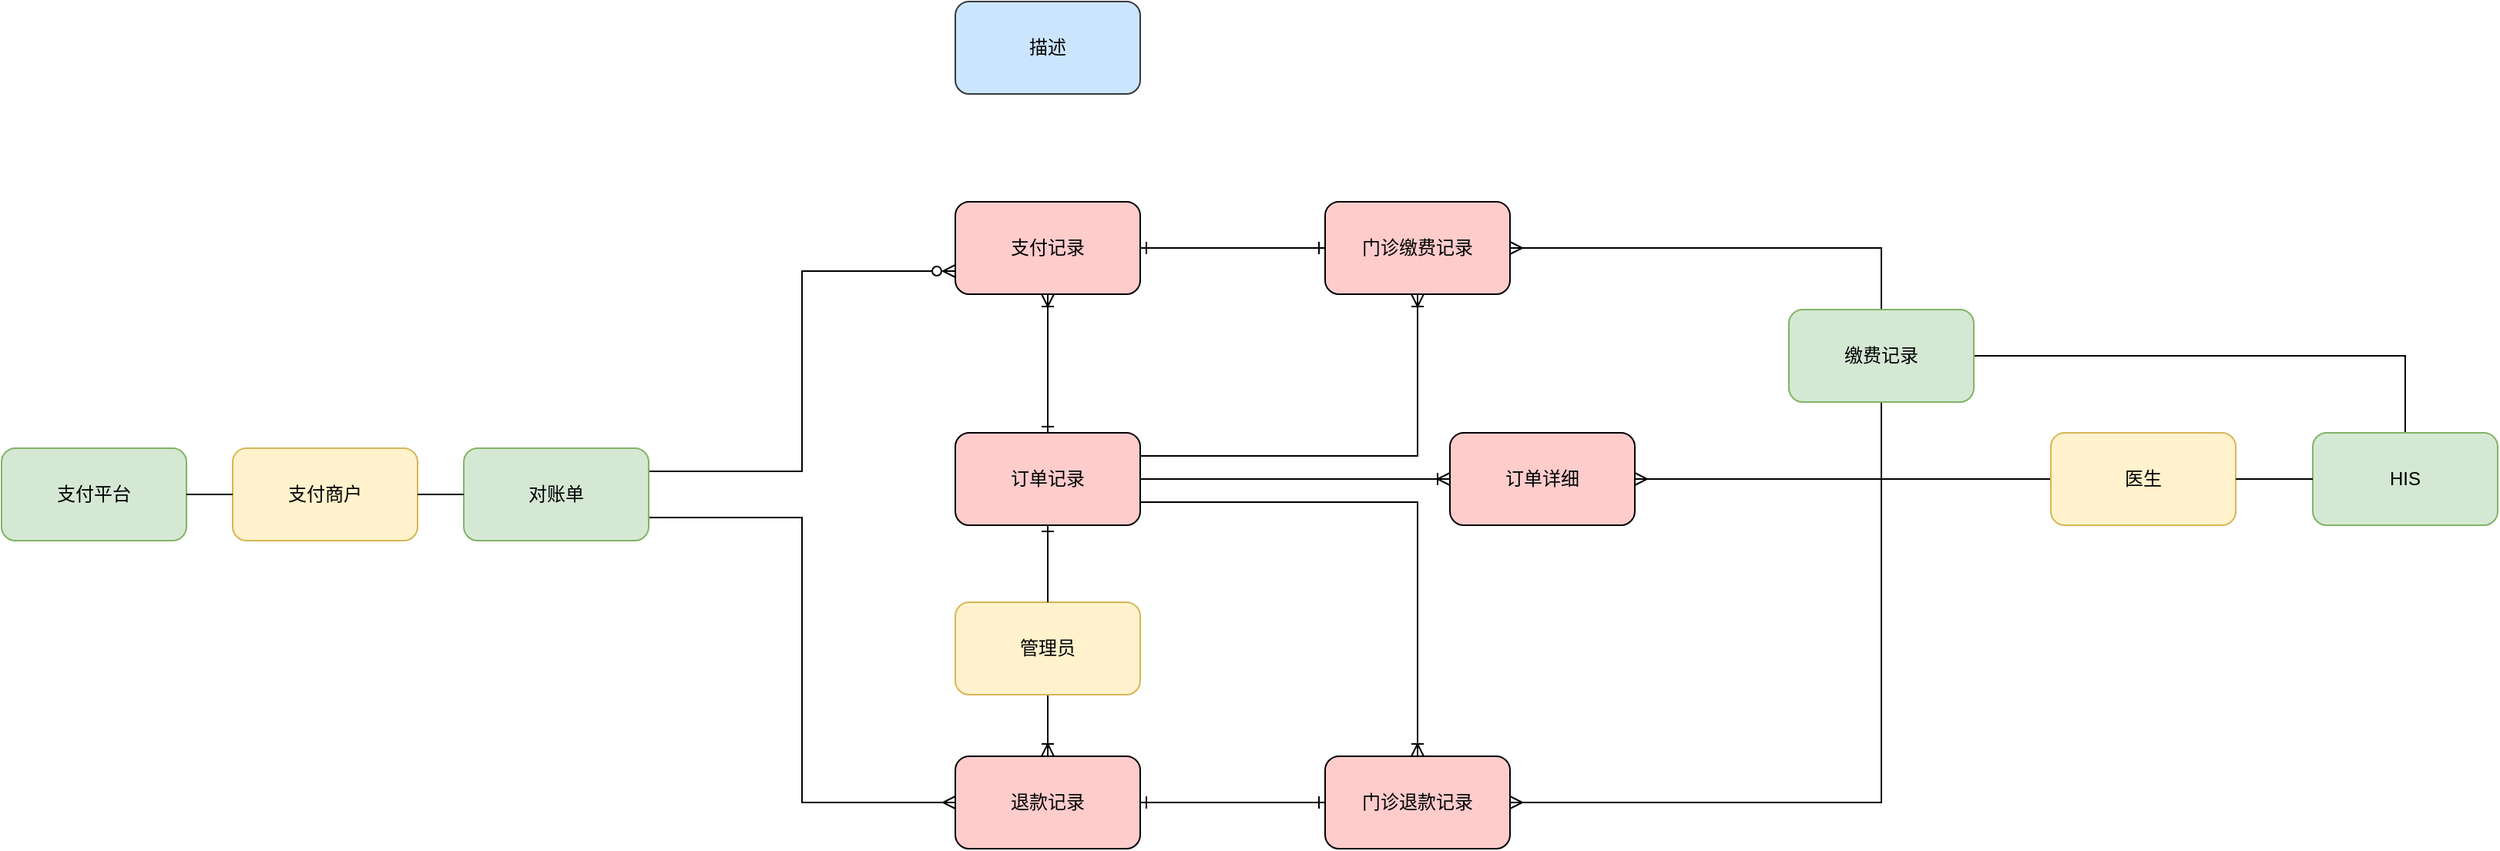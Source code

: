 <mxfile version="18.2.0" type="github">
  <diagram id="KhJ2P2RWVF0fFu3-0xIE" name="第 1 页">
    <mxGraphModel dx="2233" dy="755" grid="1" gridSize="10" guides="1" tooltips="1" connect="1" arrows="1" fold="1" page="1" pageScale="1" pageWidth="827" pageHeight="1169" math="0" shadow="0">
      <root>
        <mxCell id="0" />
        <mxCell id="1" parent="0" />
        <mxCell id="GARxsetZ7foCLUvqXNxQ-3" value="" style="edgeStyle=orthogonalEdgeStyle;rounded=0;orthogonalLoop=1;jettySize=auto;html=1;endArrow=ERoneToMany;endFill=0;" edge="1" parent="1" source="GARxsetZ7foCLUvqXNxQ-1" target="GARxsetZ7foCLUvqXNxQ-12">
          <mxGeometry relative="1" as="geometry">
            <mxPoint x="239" y="320" as="targetPoint" />
          </mxGeometry>
        </mxCell>
        <mxCell id="GARxsetZ7foCLUvqXNxQ-5" style="edgeStyle=orthogonalEdgeStyle;rounded=0;orthogonalLoop=1;jettySize=auto;html=1;exitX=0.5;exitY=0;exitDx=0;exitDy=0;endArrow=ERoneToMany;endFill=0;startArrow=ERone;startFill=0;" edge="1" parent="1" source="GARxsetZ7foCLUvqXNxQ-1" target="GARxsetZ7foCLUvqXNxQ-4">
          <mxGeometry relative="1" as="geometry" />
        </mxCell>
        <mxCell id="GARxsetZ7foCLUvqXNxQ-7" style="edgeStyle=orthogonalEdgeStyle;rounded=0;orthogonalLoop=1;jettySize=auto;html=1;exitX=0.5;exitY=1;exitDx=0;exitDy=0;endArrow=ERoneToMany;endFill=0;startArrow=none;startFill=0;" edge="1" parent="1" source="GARxsetZ7foCLUvqXNxQ-32" target="GARxsetZ7foCLUvqXNxQ-6">
          <mxGeometry relative="1" as="geometry" />
        </mxCell>
        <mxCell id="GARxsetZ7foCLUvqXNxQ-9" value="" style="edgeStyle=orthogonalEdgeStyle;rounded=0;orthogonalLoop=1;jettySize=auto;html=1;endArrow=ERoneToMany;endFill=0;exitX=1;exitY=0.25;exitDx=0;exitDy=0;" edge="1" parent="1" source="GARxsetZ7foCLUvqXNxQ-1" target="GARxsetZ7foCLUvqXNxQ-8">
          <mxGeometry relative="1" as="geometry" />
        </mxCell>
        <mxCell id="GARxsetZ7foCLUvqXNxQ-11" value="" style="edgeStyle=orthogonalEdgeStyle;rounded=0;orthogonalLoop=1;jettySize=auto;html=1;endArrow=ERoneToMany;endFill=0;exitX=1;exitY=0.75;exitDx=0;exitDy=0;" edge="1" parent="1" source="GARxsetZ7foCLUvqXNxQ-1" target="GARxsetZ7foCLUvqXNxQ-10">
          <mxGeometry relative="1" as="geometry" />
        </mxCell>
        <mxCell id="GARxsetZ7foCLUvqXNxQ-1" value="订单记录" style="rounded=1;whiteSpace=wrap;html=1;fillColor=#FFCCCC;" vertex="1" parent="1">
          <mxGeometry x="349" y="290" width="120" height="60" as="geometry" />
        </mxCell>
        <mxCell id="GARxsetZ7foCLUvqXNxQ-13" style="edgeStyle=orthogonalEdgeStyle;rounded=0;orthogonalLoop=1;jettySize=auto;html=1;exitX=1;exitY=0.5;exitDx=0;exitDy=0;endArrow=ERone;endFill=0;startArrow=ERone;startFill=0;" edge="1" parent="1" source="GARxsetZ7foCLUvqXNxQ-4" target="GARxsetZ7foCLUvqXNxQ-8">
          <mxGeometry relative="1" as="geometry" />
        </mxCell>
        <mxCell id="GARxsetZ7foCLUvqXNxQ-4" value="支付记录" style="rounded=1;whiteSpace=wrap;html=1;fillColor=#FFCCCC;" vertex="1" parent="1">
          <mxGeometry x="349" y="140" width="120" height="60" as="geometry" />
        </mxCell>
        <mxCell id="GARxsetZ7foCLUvqXNxQ-14" style="edgeStyle=orthogonalEdgeStyle;rounded=0;orthogonalLoop=1;jettySize=auto;html=1;exitX=1;exitY=0.5;exitDx=0;exitDy=0;entryX=0;entryY=0.5;entryDx=0;entryDy=0;startArrow=ERone;startFill=0;endArrow=ERone;endFill=0;" edge="1" parent="1" source="GARxsetZ7foCLUvqXNxQ-6" target="GARxsetZ7foCLUvqXNxQ-10">
          <mxGeometry relative="1" as="geometry" />
        </mxCell>
        <mxCell id="GARxsetZ7foCLUvqXNxQ-6" value="退款记录" style="rounded=1;whiteSpace=wrap;html=1;fillColor=#FFCCCC;" vertex="1" parent="1">
          <mxGeometry x="349" y="500" width="120" height="60" as="geometry" />
        </mxCell>
        <mxCell id="GARxsetZ7foCLUvqXNxQ-8" value="门诊缴费记录" style="whiteSpace=wrap;html=1;rounded=1;fillColor=#FFCCCC;" vertex="1" parent="1">
          <mxGeometry x="589" y="140" width="120" height="60" as="geometry" />
        </mxCell>
        <mxCell id="GARxsetZ7foCLUvqXNxQ-10" value="门诊退款记录" style="whiteSpace=wrap;html=1;rounded=1;fillColor=#FFCCCC;" vertex="1" parent="1">
          <mxGeometry x="589" y="500" width="120" height="60" as="geometry" />
        </mxCell>
        <mxCell id="GARxsetZ7foCLUvqXNxQ-12" value="订单详细" style="rounded=1;whiteSpace=wrap;html=1;fillColor=#FFCCCC;" vertex="1" parent="1">
          <mxGeometry x="670" y="290" width="120" height="60" as="geometry" />
        </mxCell>
        <mxCell id="GARxsetZ7foCLUvqXNxQ-22" style="edgeStyle=orthogonalEdgeStyle;rounded=0;orthogonalLoop=1;jettySize=auto;html=1;exitX=0;exitY=0.5;exitDx=0;exitDy=0;entryX=1;entryY=0.5;entryDx=0;entryDy=0;startArrow=none;startFill=0;endArrow=none;endFill=0;" edge="1" parent="1" source="GARxsetZ7foCLUvqXNxQ-23" target="GARxsetZ7foCLUvqXNxQ-12">
          <mxGeometry relative="1" as="geometry" />
        </mxCell>
        <mxCell id="GARxsetZ7foCLUvqXNxQ-28" style="edgeStyle=orthogonalEdgeStyle;rounded=0;orthogonalLoop=1;jettySize=auto;html=1;exitX=0.5;exitY=0;exitDx=0;exitDy=0;entryX=1;entryY=0.5;entryDx=0;entryDy=0;startArrow=none;startFill=0;endArrow=ERmany;endFill=0;" edge="1" parent="1" source="GARxsetZ7foCLUvqXNxQ-38" target="GARxsetZ7foCLUvqXNxQ-8">
          <mxGeometry relative="1" as="geometry" />
        </mxCell>
        <mxCell id="GARxsetZ7foCLUvqXNxQ-29" style="edgeStyle=orthogonalEdgeStyle;rounded=0;orthogonalLoop=1;jettySize=auto;html=1;exitX=0.5;exitY=1;exitDx=0;exitDy=0;entryX=1;entryY=0.5;entryDx=0;entryDy=0;startArrow=none;startFill=0;endArrow=ERmany;endFill=0;" edge="1" parent="1" source="GARxsetZ7foCLUvqXNxQ-38" target="GARxsetZ7foCLUvqXNxQ-10">
          <mxGeometry relative="1" as="geometry" />
        </mxCell>
        <mxCell id="GARxsetZ7foCLUvqXNxQ-39" style="edgeStyle=orthogonalEdgeStyle;rounded=0;orthogonalLoop=1;jettySize=auto;html=1;exitX=0.5;exitY=0;exitDx=0;exitDy=0;entryX=1;entryY=0.5;entryDx=0;entryDy=0;startArrow=none;startFill=0;endArrow=none;endFill=0;" edge="1" parent="1" source="GARxsetZ7foCLUvqXNxQ-15" target="GARxsetZ7foCLUvqXNxQ-38">
          <mxGeometry relative="1" as="geometry" />
        </mxCell>
        <mxCell id="GARxsetZ7foCLUvqXNxQ-15" value="HIS" style="rounded=1;whiteSpace=wrap;html=1;fillColor=#d5e8d4;strokeColor=#82b366;" vertex="1" parent="1">
          <mxGeometry x="1230" y="290" width="120" height="60" as="geometry" />
        </mxCell>
        <mxCell id="GARxsetZ7foCLUvqXNxQ-20" style="edgeStyle=orthogonalEdgeStyle;rounded=0;orthogonalLoop=1;jettySize=auto;html=1;exitX=1;exitY=0.75;exitDx=0;exitDy=0;entryX=0;entryY=0.5;entryDx=0;entryDy=0;startArrow=none;startFill=0;endArrow=ERmany;endFill=0;" edge="1" parent="1" source="GARxsetZ7foCLUvqXNxQ-30" target="GARxsetZ7foCLUvqXNxQ-6">
          <mxGeometry relative="1" as="geometry" />
        </mxCell>
        <mxCell id="GARxsetZ7foCLUvqXNxQ-16" value="支付平台" style="rounded=1;whiteSpace=wrap;html=1;fillColor=#d5e8d4;strokeColor=#82b366;" vertex="1" parent="1">
          <mxGeometry x="-270" y="300" width="120" height="60" as="geometry" />
        </mxCell>
        <mxCell id="GARxsetZ7foCLUvqXNxQ-19" style="edgeStyle=orthogonalEdgeStyle;rounded=0;orthogonalLoop=1;jettySize=auto;html=1;exitX=1;exitY=0.25;exitDx=0;exitDy=0;entryX=0;entryY=0.75;entryDx=0;entryDy=0;startArrow=none;startFill=0;endArrow=ERzeroToMany;endFill=0;" edge="1" parent="1" source="GARxsetZ7foCLUvqXNxQ-30" target="GARxsetZ7foCLUvqXNxQ-4">
          <mxGeometry relative="1" as="geometry" />
        </mxCell>
        <mxCell id="GARxsetZ7foCLUvqXNxQ-27" value="" style="edgeStyle=orthogonalEdgeStyle;rounded=0;orthogonalLoop=1;jettySize=auto;html=1;startArrow=none;startFill=0;endArrow=ERmany;endFill=0;" edge="1" parent="1" source="GARxsetZ7foCLUvqXNxQ-23" target="GARxsetZ7foCLUvqXNxQ-12">
          <mxGeometry relative="1" as="geometry" />
        </mxCell>
        <mxCell id="GARxsetZ7foCLUvqXNxQ-23" value="医生" style="whiteSpace=wrap;html=1;fillColor=#fff2cc;strokeColor=#d6b656;rounded=1;" vertex="1" parent="1">
          <mxGeometry x="1060" y="290" width="120" height="60" as="geometry" />
        </mxCell>
        <mxCell id="GARxsetZ7foCLUvqXNxQ-24" value="" style="edgeStyle=orthogonalEdgeStyle;rounded=0;orthogonalLoop=1;jettySize=auto;html=1;exitX=0;exitY=0.5;exitDx=0;exitDy=0;entryX=1;entryY=0.5;entryDx=0;entryDy=0;startArrow=none;startFill=0;endArrow=none;endFill=0;" edge="1" parent="1" source="GARxsetZ7foCLUvqXNxQ-15" target="GARxsetZ7foCLUvqXNxQ-23">
          <mxGeometry relative="1" as="geometry">
            <mxPoint x="1130" y="320" as="sourcePoint" />
            <mxPoint x="1000" y="320" as="targetPoint" />
          </mxGeometry>
        </mxCell>
        <mxCell id="GARxsetZ7foCLUvqXNxQ-17" value="支付商户" style="whiteSpace=wrap;html=1;fillColor=#fff2cc;strokeColor=#d6b656;rounded=1;" vertex="1" parent="1">
          <mxGeometry x="-120" y="300" width="120" height="60" as="geometry" />
        </mxCell>
        <mxCell id="GARxsetZ7foCLUvqXNxQ-26" value="" style="edgeStyle=orthogonalEdgeStyle;rounded=0;orthogonalLoop=1;jettySize=auto;html=1;exitX=1;exitY=0.5;exitDx=0;exitDy=0;entryX=0;entryY=0.5;entryDx=0;entryDy=0;startArrow=none;startFill=0;endArrow=none;endFill=0;" edge="1" parent="1" source="GARxsetZ7foCLUvqXNxQ-16" target="GARxsetZ7foCLUvqXNxQ-17">
          <mxGeometry relative="1" as="geometry">
            <mxPoint x="-160" y="330" as="sourcePoint" />
            <mxPoint x="49" y="180" as="targetPoint" />
          </mxGeometry>
        </mxCell>
        <mxCell id="GARxsetZ7foCLUvqXNxQ-32" value="管理员" style="whiteSpace=wrap;html=1;fillColor=#fff2cc;strokeColor=#d6b656;rounded=1;" vertex="1" parent="1">
          <mxGeometry x="349" y="400" width="120" height="60" as="geometry" />
        </mxCell>
        <mxCell id="GARxsetZ7foCLUvqXNxQ-33" value="" style="edgeStyle=orthogonalEdgeStyle;rounded=0;orthogonalLoop=1;jettySize=auto;html=1;exitX=0.5;exitY=1;exitDx=0;exitDy=0;endArrow=none;endFill=0;startArrow=ERone;startFill=0;" edge="1" parent="1" source="GARxsetZ7foCLUvqXNxQ-1" target="GARxsetZ7foCLUvqXNxQ-32">
          <mxGeometry relative="1" as="geometry">
            <mxPoint x="409" y="350" as="sourcePoint" />
            <mxPoint x="409" y="460" as="targetPoint" />
          </mxGeometry>
        </mxCell>
        <mxCell id="GARxsetZ7foCLUvqXNxQ-34" value="描述" style="rounded=1;whiteSpace=wrap;html=1;fillColor=#cce5ff;strokeColor=#36393d;" vertex="1" parent="1">
          <mxGeometry x="349" y="10" width="120" height="60" as="geometry" />
        </mxCell>
        <mxCell id="GARxsetZ7foCLUvqXNxQ-30" value="对账单" style="rounded=1;whiteSpace=wrap;html=1;fillColor=#d5e8d4;strokeColor=#82b366;" vertex="1" parent="1">
          <mxGeometry x="30" y="300" width="120" height="60" as="geometry" />
        </mxCell>
        <mxCell id="GARxsetZ7foCLUvqXNxQ-37" value="" style="edgeStyle=orthogonalEdgeStyle;rounded=0;orthogonalLoop=1;jettySize=auto;html=1;exitX=1;exitY=0.5;exitDx=0;exitDy=0;entryX=0;entryY=0.5;entryDx=0;entryDy=0;startArrow=none;startFill=0;endArrow=none;endFill=0;" edge="1" parent="1" source="GARxsetZ7foCLUvqXNxQ-17" target="GARxsetZ7foCLUvqXNxQ-30">
          <mxGeometry relative="1" as="geometry">
            <mxPoint y="345" as="sourcePoint" />
            <mxPoint x="349" y="530" as="targetPoint" />
          </mxGeometry>
        </mxCell>
        <mxCell id="GARxsetZ7foCLUvqXNxQ-38" value="缴费记录" style="rounded=1;whiteSpace=wrap;html=1;fillColor=#d5e8d4;strokeColor=#82b366;" vertex="1" parent="1">
          <mxGeometry x="890" y="210" width="120" height="60" as="geometry" />
        </mxCell>
      </root>
    </mxGraphModel>
  </diagram>
</mxfile>
